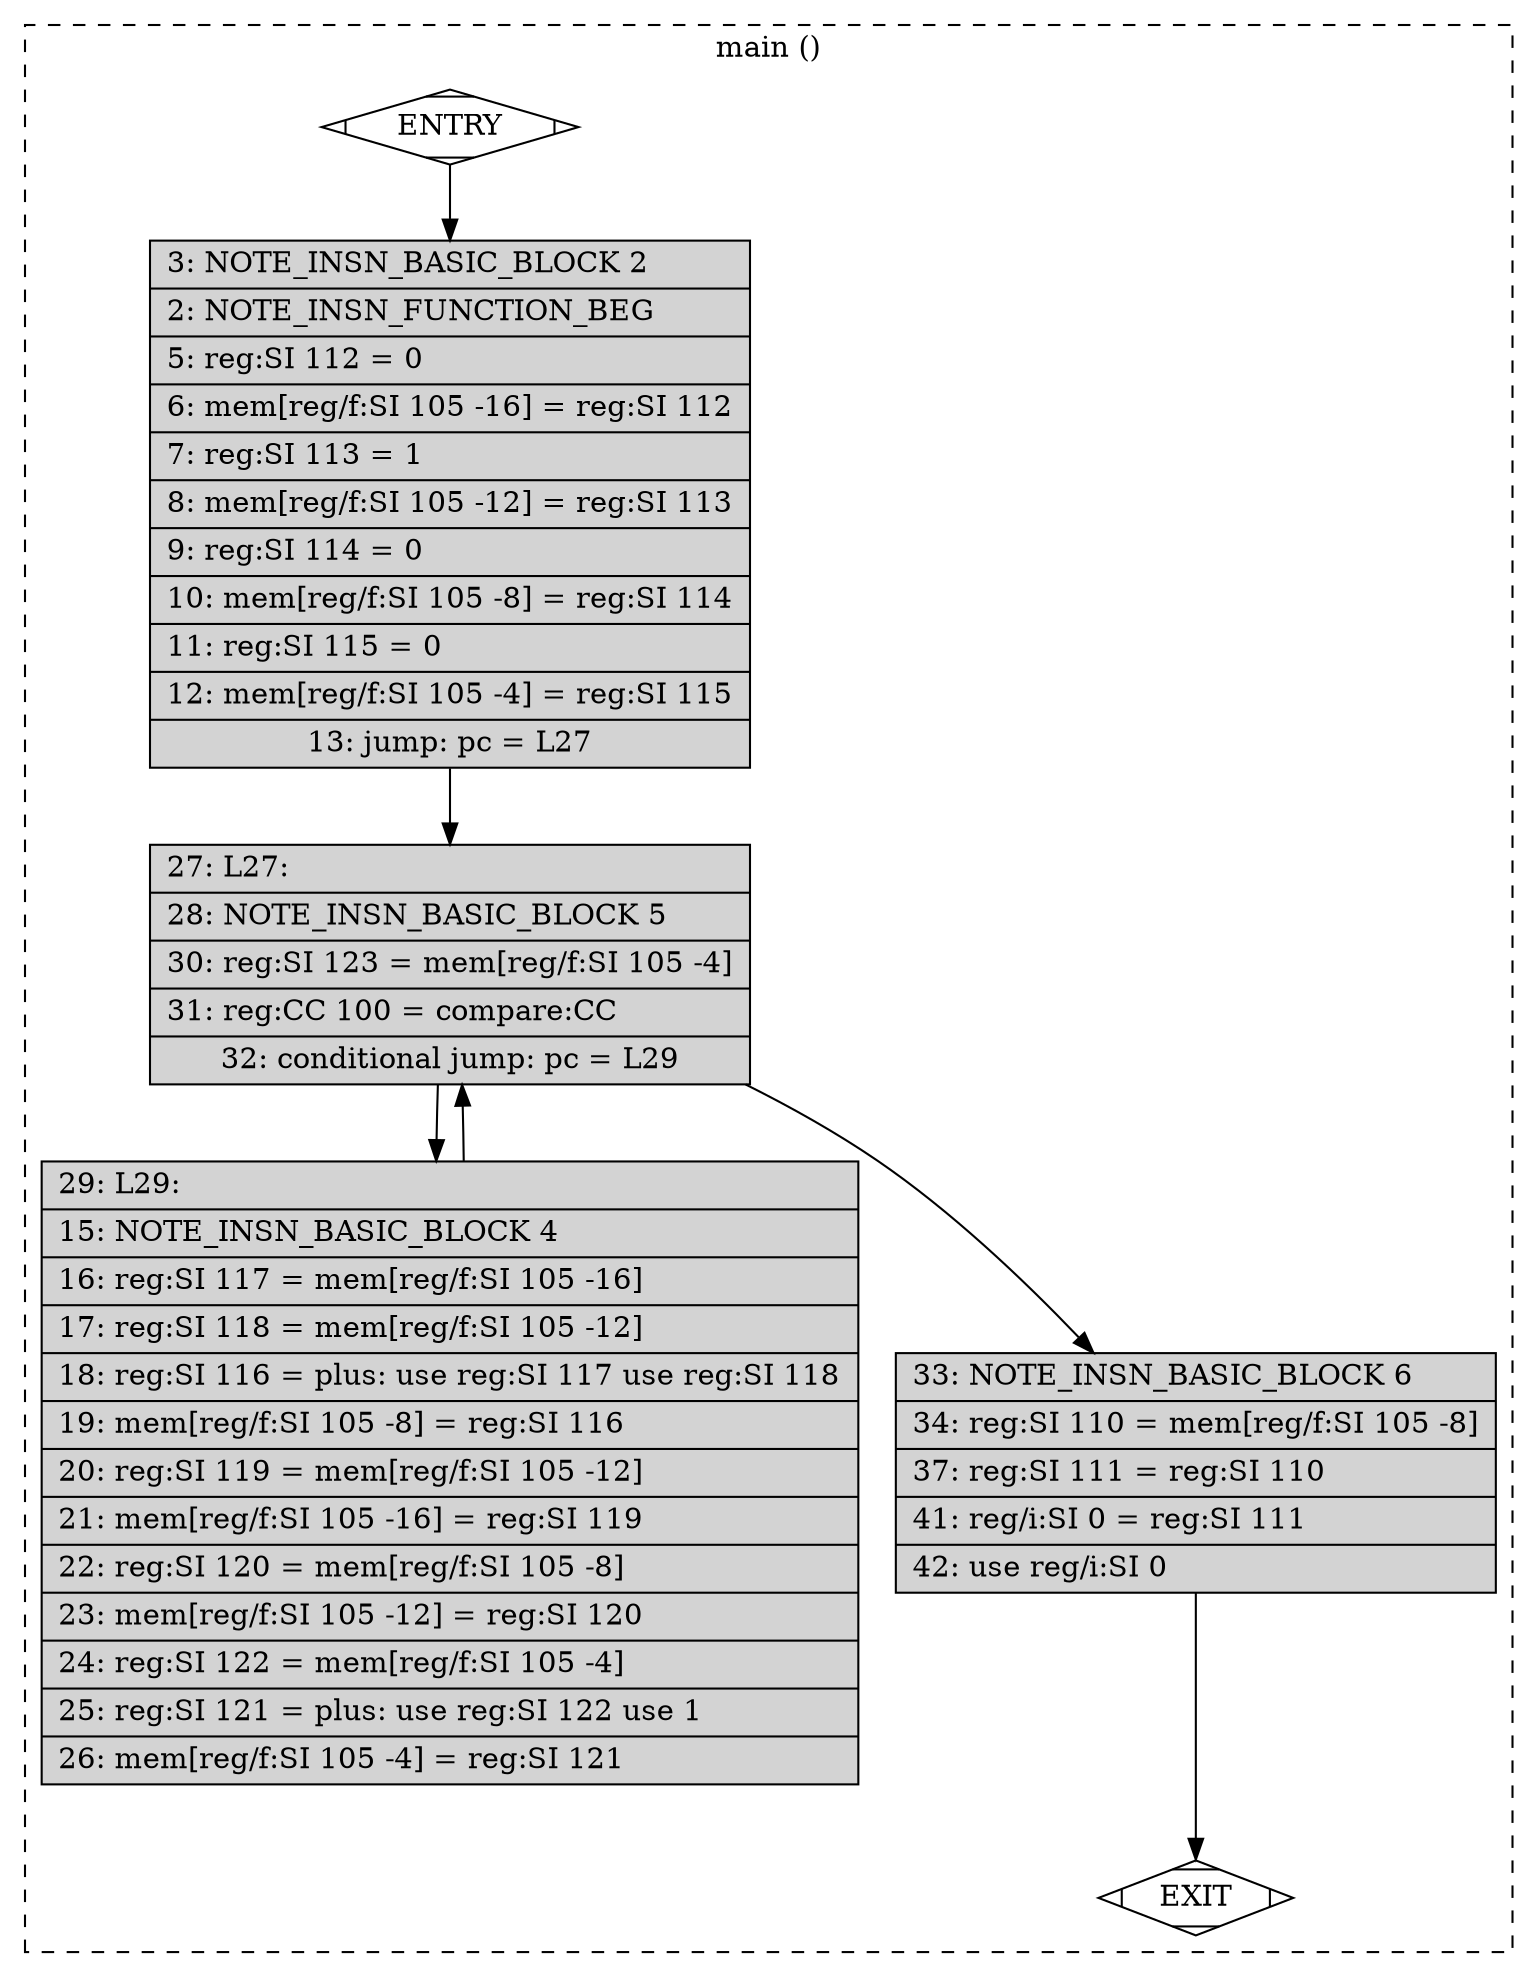 digraph "fib/fib.c.234r.expand.234r.expand" {
	overlap=false
	subgraph cluster_main {
		style=dashed
		color=black
		label="main ()"
		bb_0 [label=ENTRY fillcolor=white shape=Mdiamond style=filled]
		bb_2 [label="{3: NOTE_INSN_BASIC_BLOCK\ 2\l\
|2: NOTE_INSN_FUNCTION_BEG\l\
|5: reg:SI 112 = 0\l\
|6: mem[reg/f:SI 105 -16] = reg:SI 112\l\
|7: reg:SI 113 = 1\l\
|8: mem[reg/f:SI 105 -12] = reg:SI 113\l\
|9: reg:SI 114 = 0\l\
|10: mem[reg/f:SI 105 -8] = reg:SI 114\l\
|11: reg:SI 115 = 0\l\
|12: mem[reg/f:SI 105 -4] = reg:SI 115\l\
|13: jump: pc = L27}" fillcolor=lightgrey shape=record style=filled]
		bb_4 [label="{29: L29:\l\
|15: NOTE_INSN_BASIC_BLOCK\ 4\l\
|16: reg:SI 117 = mem[reg/f:SI 105 -16]\l\
|17: reg:SI 118 = mem[reg/f:SI 105 -12]\l\
|18: reg:SI 116 = plus: use reg:SI 117 use reg:SI 118\l\
|19: mem[reg/f:SI 105 -8] = reg:SI 116\l\
|20: reg:SI 119 = mem[reg/f:SI 105 -12]\l\
|21: mem[reg/f:SI 105 -16] = reg:SI 119\l\
|22: reg:SI 120 = mem[reg/f:SI 105 -8]\l\
|23: mem[reg/f:SI 105 -12] = reg:SI 120\l\
|24: reg:SI 122 = mem[reg/f:SI 105 -4]\l\
|25: reg:SI 121 = plus: use reg:SI 122 use 1\l\
|26: mem[reg/f:SI 105 -4] = reg:SI 121\l\
}" fillcolor=lightgrey shape=record style=filled]
		bb_5 [label="{27: L27:\l\
|28: NOTE_INSN_BASIC_BLOCK\ 5\l\
|30: reg:SI 123 = mem[reg/f:SI 105 -4]\l\
|31: reg:CC 100 = compare:CC\l\
|32: conditional jump: pc = L29}" fillcolor=lightgrey shape=record style=filled]
		bb_6 [label="{33: NOTE_INSN_BASIC_BLOCK\ 6\l\
|34: reg:SI 110 = mem[reg/f:SI 105 -8]\l\
|37: reg:SI 111 = reg:SI 110\l\
|41: reg/i:SI 0 = reg:SI 111\l\
|42: use reg/i:SI 0\l\
}" fillcolor=lightgrey shape=record style=filled]
		bb_1 [label=EXIT fillcolor=white shape=Mdiamond style=filled]
		bb_0 -> bb_2 [constraint=true]
		bb_4 -> bb_5 [constraint=true]
		bb_5 -> bb_6 [constraint=true]
		bb_2 -> bb_5 [constraint=true]
		bb_5 -> bb_4 [constraint=true]
		bb_6 -> bb_1 [constraint=true]
	}
}
